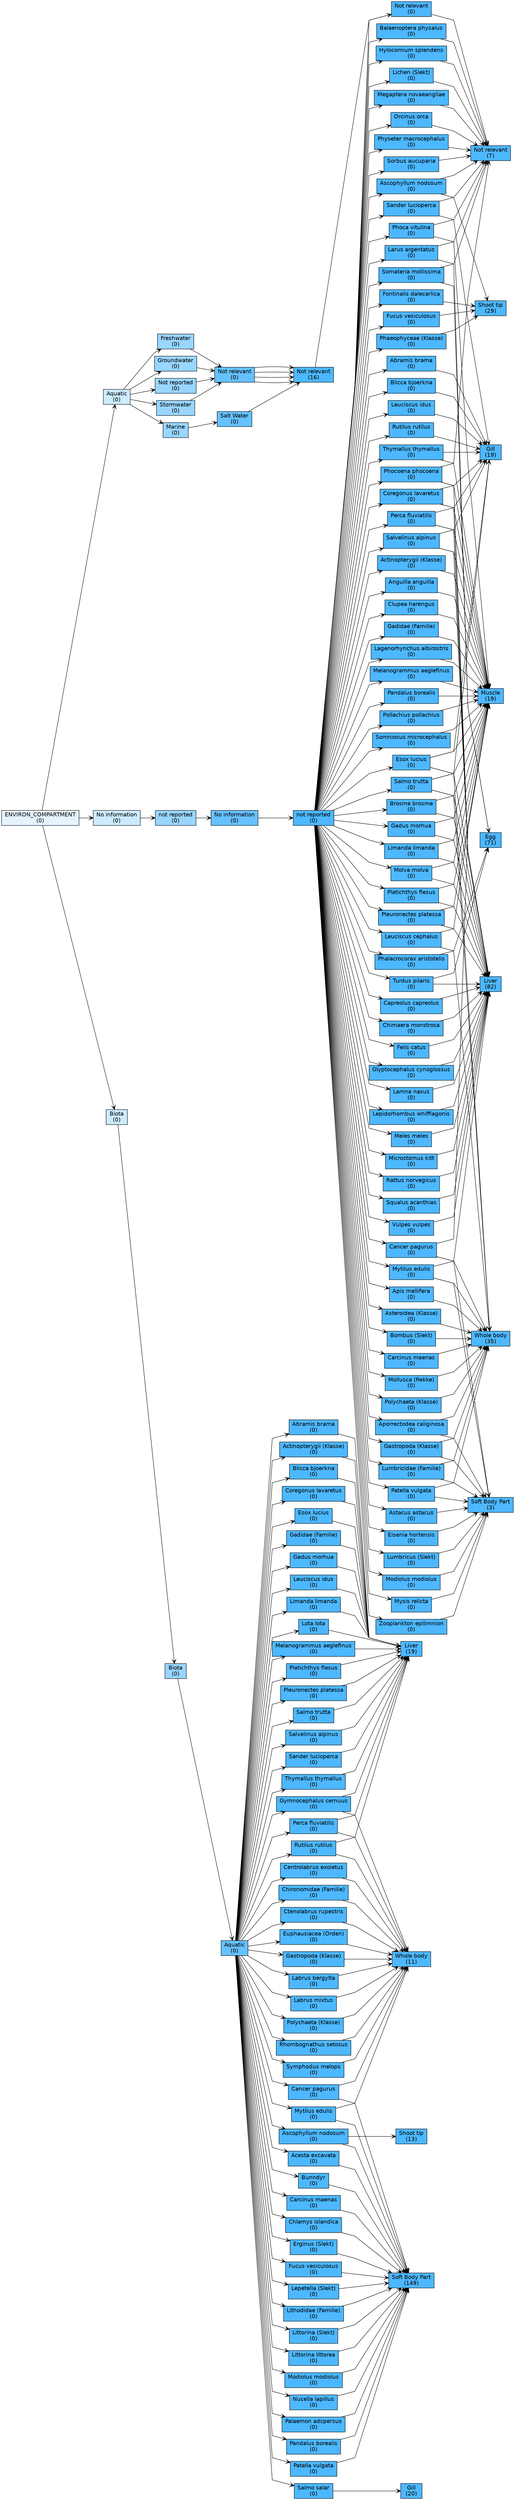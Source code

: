 digraph G {
  graph [rankdir=LR, splines=polyline, fontname=helvetica];
  node [shape=box, style=filled, fontname=helvetica];
  edge [arrowhead=vee];

  node_ENVIRON_COMPARTMENT_1 [label="ENVIRON_COMPARTMENT\n(0)", fillcolor="#e6f3ff"];
  node_Aquatic_2 [label="Aquatic\n(0)", fillcolor="#ccebff"];
  node_ENVIRON_COMPARTMENT_1 -> node_Aquatic_2;
  node_Freshwater_3 [label="Freshwater\n(0)", fillcolor="#99d6ff"];
  node_Aquatic_2 -> node_Freshwater_3;
  node_Not_relevant_4 [label="Not relevant\n(0)", fillcolor="#66c2ff"];
  node_Freshwater_3 -> node_Not_relevant_4;
  node_Not_relevant_5 [label="Not relevant\n(59846)", fillcolor="#4db8ff"];
  node_Not_relevant_4 -> node_Not_relevant_5;
  node_Groundwater_3 [label="Groundwater\n(0)", fillcolor="#99d6ff"];
  node_Aquatic_2 -> node_Groundwater_3;
  node_Not_relevant_4 [label="Not relevant\n(0)", fillcolor="#66c2ff"];
  node_Groundwater_3 -> node_Not_relevant_4;
  node_Not_relevant_5 [label="Not relevant\n(22)", fillcolor="#4db8ff"];
  node_Not_relevant_4 -> node_Not_relevant_5;
  node_Marine_3 [label="Marine\n(0)", fillcolor="#99d6ff"];
  node_Aquatic_2 -> node_Marine_3;
  node_Salt_Water_4 [label="Salt Water\n(0)", fillcolor="#66c2ff"];
  node_Marine_3 -> node_Salt_Water_4;
  node_Not_relevant_5 [label="Not relevant\n(0)", fillcolor="#4db8ff"];
  node_Salt_Water_4 -> node_Not_relevant_5;
  node_Not_relevant_6 [label="Not relevant\n(30261)", fillcolor="#4db8ff"];
  node_Not_relevant_5 -> node_Not_relevant_6;
  node_Not_reported_3 [label="Not reported\n(0)", fillcolor="#99d6ff"];
  node_Aquatic_2 -> node_Not_reported_3;
  node_Not_relevant_4 [label="Not relevant\n(0)", fillcolor="#66c2ff"];
  node_Not_reported_3 -> node_Not_relevant_4;
  node_Not_relevant_5 [label="Not relevant\n(21)", fillcolor="#4db8ff"];
  node_Not_relevant_4 -> node_Not_relevant_5;
  node_Stormwater_3 [label="Stormwater\n(0)", fillcolor="#99d6ff"];
  node_Aquatic_2 -> node_Stormwater_3;
  node_Not_relevant_4 [label="Not relevant\n(0)", fillcolor="#66c2ff"];
  node_Stormwater_3 -> node_Not_relevant_4;
  node_Not_relevant_5 [label="Not relevant\n(16)", fillcolor="#4db8ff"];
  node_Not_relevant_4 -> node_Not_relevant_5;
  node_Biota_2 [label="Biota\n(0)", fillcolor="#ccebff"];
  node_ENVIRON_COMPARTMENT_1 -> node_Biota_2;
  node_Biota_3 [label="Biota\n(0)", fillcolor="#99d6ff"];
  node_Biota_2 -> node_Biota_3;
  node_Aquatic_4 [label="Aquatic\n(0)", fillcolor="#66c2ff"];
  node_Biota_3 -> node_Aquatic_4;
  node_Abramis_brama_5 [label="Abramis brama\n(0)", fillcolor="#4db8ff"];
  node_Aquatic_4 -> node_Abramis_brama_5;
  node_Liver_6 [label="Liver\n(13)", fillcolor="#4db8ff"];
  node_Abramis_brama_5 -> node_Liver_6;
  node_Acesta_excavata_5 [label="Acesta excavata\n(0)", fillcolor="#4db8ff"];
  node_Aquatic_4 -> node_Acesta_excavata_5;
  node_Soft_Body_Part_6 [label="Soft Body Part\n(1)", fillcolor="#4db8ff"];
  node_Acesta_excavata_5 -> node_Soft_Body_Part_6;
  node_Actinopterygii__Klasse__5 [label="Actinopterygii (Klasse)\n(0)", fillcolor="#4db8ff"];
  node_Aquatic_4 -> node_Actinopterygii__Klasse__5;
  node_Liver_6 [label="Liver\n(2)", fillcolor="#4db8ff"];
  node_Actinopterygii__Klasse__5 -> node_Liver_6;
  node_Ascophyllum_nodosum_5 [label="Ascophyllum nodosum\n(0)", fillcolor="#4db8ff"];
  node_Aquatic_4 -> node_Ascophyllum_nodosum_5;
  node_Shoot_tip_6 [label="Shoot tip\n(13)", fillcolor="#4db8ff"];
  node_Ascophyllum_nodosum_5 -> node_Shoot_tip_6;
  node_Soft_Body_Part_6 [label="Soft Body Part\n(3)", fillcolor="#4db8ff"];
  node_Ascophyllum_nodosum_5 -> node_Soft_Body_Part_6;
  node_Blicca_bjoerkna_5 [label="Blicca bjoerkna\n(0)", fillcolor="#4db8ff"];
  node_Aquatic_4 -> node_Blicca_bjoerkna_5;
  node_Liver_6 [label="Liver\n(15)", fillcolor="#4db8ff"];
  node_Blicca_bjoerkna_5 -> node_Liver_6;
  node_Bunndyr_5 [label="Bunndyr\n(0)", fillcolor="#4db8ff"];
  node_Aquatic_4 -> node_Bunndyr_5;
  node_Soft_Body_Part_6 [label="Soft Body Part\n(2)", fillcolor="#4db8ff"];
  node_Bunndyr_5 -> node_Soft_Body_Part_6;
  node_Cancer_pagurus_5 [label="Cancer pagurus\n(0)", fillcolor="#4db8ff"];
  node_Aquatic_4 -> node_Cancer_pagurus_5;
  node_Soft_Body_Part_6 [label="Soft Body Part\n(287)", fillcolor="#4db8ff"];
  node_Cancer_pagurus_5 -> node_Soft_Body_Part_6;
  node_Whole_body_6 [label="Whole body\n(2)", fillcolor="#4db8ff"];
  node_Cancer_pagurus_5 -> node_Whole_body_6;
  node_Carcinus_maenas_5 [label="Carcinus maenas\n(0)", fillcolor="#4db8ff"];
  node_Aquatic_4 -> node_Carcinus_maenas_5;
  node_Soft_Body_Part_6 [label="Soft Body Part\n(24)", fillcolor="#4db8ff"];
  node_Carcinus_maenas_5 -> node_Soft_Body_Part_6;
  node_Centrolabrus_exoletus_5 [label="Centrolabrus exoletus\n(0)", fillcolor="#4db8ff"];
  node_Aquatic_4 -> node_Centrolabrus_exoletus_5;
  node_Whole_body_6 [label="Whole body\n(3)", fillcolor="#4db8ff"];
  node_Centrolabrus_exoletus_5 -> node_Whole_body_6;
  node_Chironomidae__Familie__5 [label="Chironomidae (Familie)\n(0)", fillcolor="#4db8ff"];
  node_Aquatic_4 -> node_Chironomidae__Familie__5;
  node_Whole_body_6 [label="Whole body\n(2)", fillcolor="#4db8ff"];
  node_Chironomidae__Familie__5 -> node_Whole_body_6;
  node_Chlamys_islandica_5 [label="Chlamys islandica\n(0)", fillcolor="#4db8ff"];
  node_Aquatic_4 -> node_Chlamys_islandica_5;
  node_Soft_Body_Part_6 [label="Soft Body Part\n(2)", fillcolor="#4db8ff"];
  node_Chlamys_islandica_5 -> node_Soft_Body_Part_6;
  node_Coregonus_lavaretus_5 [label="Coregonus lavaretus\n(0)", fillcolor="#4db8ff"];
  node_Aquatic_4 -> node_Coregonus_lavaretus_5;
  node_Liver_6 [label="Liver\n(39)", fillcolor="#4db8ff"];
  node_Coregonus_lavaretus_5 -> node_Liver_6;
  node_Ctenolabrus_rupestris_5 [label="Ctenolabrus rupestris\n(0)", fillcolor="#4db8ff"];
  node_Aquatic_4 -> node_Ctenolabrus_rupestris_5;
  node_Whole_body_6 [label="Whole body\n(152)", fillcolor="#4db8ff"];
  node_Ctenolabrus_rupestris_5 -> node_Whole_body_6;
  node_Erginus__Slekt__5 [label="Erginus (Slekt)\n(0)", fillcolor="#4db8ff"];
  node_Aquatic_4 -> node_Erginus__Slekt__5;
  node_Soft_Body_Part_6 [label="Soft Body Part\n(1)", fillcolor="#4db8ff"];
  node_Erginus__Slekt__5 -> node_Soft_Body_Part_6;
  node_Esox_lucius_5 [label="Esox lucius\n(0)", fillcolor="#4db8ff"];
  node_Aquatic_4 -> node_Esox_lucius_5;
  node_Liver_6 [label="Liver\n(27)", fillcolor="#4db8ff"];
  node_Esox_lucius_5 -> node_Liver_6;
  node_Euphausiacea__Orden__5 [label="Euphausiacea (Orden)\n(0)", fillcolor="#4db8ff"];
  node_Aquatic_4 -> node_Euphausiacea__Orden__5;
  node_Whole_body_6 [label="Whole body\n(27)", fillcolor="#4db8ff"];
  node_Euphausiacea__Orden__5 -> node_Whole_body_6;
  node_Fucus_vesiculosus_5 [label="Fucus vesiculosus\n(0)", fillcolor="#4db8ff"];
  node_Aquatic_4 -> node_Fucus_vesiculosus_5;
  node_Soft_Body_Part_6 [label="Soft Body Part\n(1)", fillcolor="#4db8ff"];
  node_Fucus_vesiculosus_5 -> node_Soft_Body_Part_6;
  node_Gadidae__Familie__5 [label="Gadidae (Familie)\n(0)", fillcolor="#4db8ff"];
  node_Aquatic_4 -> node_Gadidae__Familie__5;
  node_Liver_6 [label="Liver\n(2)", fillcolor="#4db8ff"];
  node_Gadidae__Familie__5 -> node_Liver_6;
  node_Gadus_morhua_5 [label="Gadus morhua\n(0)", fillcolor="#4db8ff"];
  node_Aquatic_4 -> node_Gadus_morhua_5;
  node_Liver_6 [label="Liver\n(2664)", fillcolor="#4db8ff"];
  node_Gadus_morhua_5 -> node_Liver_6;
  node_Gastropoda__Klasse__5 [label="Gastropoda (Klasse)\n(0)", fillcolor="#4db8ff"];
  node_Aquatic_4 -> node_Gastropoda__Klasse__5;
  node_Whole_body_6 [label="Whole body\n(1)", fillcolor="#4db8ff"];
  node_Gastropoda__Klasse__5 -> node_Whole_body_6;
  node_Gymnocephalus_cernuus_5 [label="Gymnocephalus cernuus\n(0)", fillcolor="#4db8ff"];
  node_Aquatic_4 -> node_Gymnocephalus_cernuus_5;
  node_Liver_6 [label="Liver\n(12)", fillcolor="#4db8ff"];
  node_Gymnocephalus_cernuus_5 -> node_Liver_6;
  node_Whole_body_6 [label="Whole body\n(1)", fillcolor="#4db8ff"];
  node_Gymnocephalus_cernuus_5 -> node_Whole_body_6;
  node_Labrus_bergylta_5 [label="Labrus bergylta\n(0)", fillcolor="#4db8ff"];
  node_Aquatic_4 -> node_Labrus_bergylta_5;
  node_Whole_body_6 [label="Whole body\n(4)", fillcolor="#4db8ff"];
  node_Labrus_bergylta_5 -> node_Whole_body_6;
  node_Labrus_mixtus_5 [label="Labrus mixtus\n(0)", fillcolor="#4db8ff"];
  node_Aquatic_4 -> node_Labrus_mixtus_5;
  node_Whole_body_6 [label="Whole body\n(1)", fillcolor="#4db8ff"];
  node_Labrus_mixtus_5 -> node_Whole_body_6;
  node_Lepetella__Slekt__5 [label="Lepetella (Slekt)\n(0)", fillcolor="#4db8ff"];
  node_Aquatic_4 -> node_Lepetella__Slekt__5;
  node_Soft_Body_Part_6 [label="Soft Body Part\n(1)", fillcolor="#4db8ff"];
  node_Lepetella__Slekt__5 -> node_Soft_Body_Part_6;
  node_Leuciscus_idus_5 [label="Leuciscus idus\n(0)", fillcolor="#4db8ff"];
  node_Aquatic_4 -> node_Leuciscus_idus_5;
  node_Liver_6 [label="Liver\n(2)", fillcolor="#4db8ff"];
  node_Leuciscus_idus_5 -> node_Liver_6;
  node_Limanda_limanda_5 [label="Limanda limanda\n(0)", fillcolor="#4db8ff"];
  node_Aquatic_4 -> node_Limanda_limanda_5;
  node_Liver_6 [label="Liver\n(13)", fillcolor="#4db8ff"];
  node_Limanda_limanda_5 -> node_Liver_6;
  node_Lithodidae__Familie__5 [label="Lithodidae (Familie)\n(0)", fillcolor="#4db8ff"];
  node_Aquatic_4 -> node_Lithodidae__Familie__5;
  node_Soft_Body_Part_6 [label="Soft Body Part\n(1)", fillcolor="#4db8ff"];
  node_Lithodidae__Familie__5 -> node_Soft_Body_Part_6;
  node_Littorina__Slekt__5 [label="Littorina (Slekt)\n(0)", fillcolor="#4db8ff"];
  node_Aquatic_4 -> node_Littorina__Slekt__5;
  node_Soft_Body_Part_6 [label="Soft Body Part\n(10)", fillcolor="#4db8ff"];
  node_Littorina__Slekt__5 -> node_Soft_Body_Part_6;
  node_Littorina_littorea_5 [label="Littorina littorea\n(0)", fillcolor="#4db8ff"];
  node_Aquatic_4 -> node_Littorina_littorea_5;
  node_Soft_Body_Part_6 [label="Soft Body Part\n(30)", fillcolor="#4db8ff"];
  node_Littorina_littorea_5 -> node_Soft_Body_Part_6;
  node_Lota_lota_5 [label="Lota lota\n(0)", fillcolor="#4db8ff"];
  node_Aquatic_4 -> node_Lota_lota_5;
  node_Liver_6 [label="Liver\n(20)", fillcolor="#4db8ff"];
  node_Lota_lota_5 -> node_Liver_6;
  node_Melanogrammus_aeglefinus_5 [label="Melanogrammus aeglefinus\n(0)", fillcolor="#4db8ff"];
  node_Aquatic_4 -> node_Melanogrammus_aeglefinus_5;
  node_Liver_6 [label="Liver\n(1)", fillcolor="#4db8ff"];
  node_Melanogrammus_aeglefinus_5 -> node_Liver_6;
  node_Modiolus_modiolus_5 [label="Modiolus modiolus\n(0)", fillcolor="#4db8ff"];
  node_Aquatic_4 -> node_Modiolus_modiolus_5;
  node_Soft_Body_Part_6 [label="Soft Body Part\n(57)", fillcolor="#4db8ff"];
  node_Modiolus_modiolus_5 -> node_Soft_Body_Part_6;
  node_Mytilus_edulis_5 [label="Mytilus edulis\n(0)", fillcolor="#4db8ff"];
  node_Aquatic_4 -> node_Mytilus_edulis_5;
  node_Soft_Body_Part_6 [label="Soft Body Part\n(2885)", fillcolor="#4db8ff"];
  node_Mytilus_edulis_5 -> node_Soft_Body_Part_6;
  node_Whole_body_6 [label="Whole body\n(17)", fillcolor="#4db8ff"];
  node_Mytilus_edulis_5 -> node_Whole_body_6;
  node_Nucella_lapillus_5 [label="Nucella lapillus\n(0)", fillcolor="#4db8ff"];
  node_Aquatic_4 -> node_Nucella_lapillus_5;
  node_Soft_Body_Part_6 [label="Soft Body Part\n(3)", fillcolor="#4db8ff"];
  node_Nucella_lapillus_5 -> node_Soft_Body_Part_6;
  node_Palaemon_adspersus_5 [label="Palaemon adspersus\n(0)", fillcolor="#4db8ff"];
  node_Aquatic_4 -> node_Palaemon_adspersus_5;
  node_Soft_Body_Part_6 [label="Soft Body Part\n(2)", fillcolor="#4db8ff"];
  node_Palaemon_adspersus_5 -> node_Soft_Body_Part_6;
  node_Pandalus_borealis_5 [label="Pandalus borealis\n(0)", fillcolor="#4db8ff"];
  node_Aquatic_4 -> node_Pandalus_borealis_5;
  node_Soft_Body_Part_6 [label="Soft Body Part\n(15)", fillcolor="#4db8ff"];
  node_Pandalus_borealis_5 -> node_Soft_Body_Part_6;
  node_Patella_vulgata_5 [label="Patella vulgata\n(0)", fillcolor="#4db8ff"];
  node_Aquatic_4 -> node_Patella_vulgata_5;
  node_Soft_Body_Part_6 [label="Soft Body Part\n(149)", fillcolor="#4db8ff"];
  node_Patella_vulgata_5 -> node_Soft_Body_Part_6;
  node_Perca_fluviatilis_5 [label="Perca fluviatilis\n(0)", fillcolor="#4db8ff"];
  node_Aquatic_4 -> node_Perca_fluviatilis_5;
  node_Liver_6 [label="Liver\n(29)", fillcolor="#4db8ff"];
  node_Perca_fluviatilis_5 -> node_Liver_6;
  node_Whole_body_6 [label="Whole body\n(3)", fillcolor="#4db8ff"];
  node_Perca_fluviatilis_5 -> node_Whole_body_6;
  node_Platichthys_flesus_5 [label="Platichthys flesus\n(0)", fillcolor="#4db8ff"];
  node_Aquatic_4 -> node_Platichthys_flesus_5;
  node_Liver_6 [label="Liver\n(78)", fillcolor="#4db8ff"];
  node_Platichthys_flesus_5 -> node_Liver_6;
  node_Pleuronectes_platessa_5 [label="Pleuronectes platessa\n(0)", fillcolor="#4db8ff"];
  node_Aquatic_4 -> node_Pleuronectes_platessa_5;
  node_Liver_6 [label="Liver\n(6)", fillcolor="#4db8ff"];
  node_Pleuronectes_platessa_5 -> node_Liver_6;
  node_Polychaeta__Klasse__5 [label="Polychaeta (Klasse)\n(0)", fillcolor="#4db8ff"];
  node_Aquatic_4 -> node_Polychaeta__Klasse__5;
  node_Whole_body_6 [label="Whole body\n(42)", fillcolor="#4db8ff"];
  node_Polychaeta__Klasse__5 -> node_Whole_body_6;
  node_Rhombognathus_setosus_5 [label="Rhombognathus setosus\n(0)", fillcolor="#4db8ff"];
  node_Aquatic_4 -> node_Rhombognathus_setosus_5;
  node_Whole_body_6 [label="Whole body\n(26)", fillcolor="#4db8ff"];
  node_Rhombognathus_setosus_5 -> node_Whole_body_6;
  node_Rutilus_rutilus_5 [label="Rutilus rutilus\n(0)", fillcolor="#4db8ff"];
  node_Aquatic_4 -> node_Rutilus_rutilus_5;
  node_Liver_6 [label="Liver\n(6)", fillcolor="#4db8ff"];
  node_Rutilus_rutilus_5 -> node_Liver_6;
  node_Whole_body_6 [label="Whole body\n(1)", fillcolor="#4db8ff"];
  node_Rutilus_rutilus_5 -> node_Whole_body_6;
  node_Salmo_salar_5 [label="Salmo salar\n(0)", fillcolor="#4db8ff"];
  node_Aquatic_4 -> node_Salmo_salar_5;
  node_Gill_6 [label="Gill\n(20)", fillcolor="#4db8ff"];
  node_Salmo_salar_5 -> node_Gill_6;
  node_Salmo_trutta_5 [label="Salmo trutta\n(0)", fillcolor="#4db8ff"];
  node_Aquatic_4 -> node_Salmo_trutta_5;
  node_Liver_6 [label="Liver\n(22)", fillcolor="#4db8ff"];
  node_Salmo_trutta_5 -> node_Liver_6;
  node_Salvelinus_alpinus_5 [label="Salvelinus alpinus\n(0)", fillcolor="#4db8ff"];
  node_Aquatic_4 -> node_Salvelinus_alpinus_5;
  node_Liver_6 [label="Liver\n(12)", fillcolor="#4db8ff"];
  node_Salvelinus_alpinus_5 -> node_Liver_6;
  node_Sander_lucioperca_5 [label="Sander lucioperca\n(0)", fillcolor="#4db8ff"];
  node_Aquatic_4 -> node_Sander_lucioperca_5;
  node_Liver_6 [label="Liver\n(11)", fillcolor="#4db8ff"];
  node_Sander_lucioperca_5 -> node_Liver_6;
  node_Symphodus_melops_5 [label="Symphodus melops\n(0)", fillcolor="#4db8ff"];
  node_Aquatic_4 -> node_Symphodus_melops_5;
  node_Whole_body_6 [label="Whole body\n(11)", fillcolor="#4db8ff"];
  node_Symphodus_melops_5 -> node_Whole_body_6;
  node_Thymallus_thymallus_5 [label="Thymallus thymallus\n(0)", fillcolor="#4db8ff"];
  node_Aquatic_4 -> node_Thymallus_thymallus_5;
  node_Liver_6 [label="Liver\n(19)", fillcolor="#4db8ff"];
  node_Thymallus_thymallus_5 -> node_Liver_6;
  node_No_information_2 [label="No information\n(0)", fillcolor="#ccebff"];
  node_ENVIRON_COMPARTMENT_1 -> node_No_information_2;
  node_not_reported_3 [label="not reported\n(0)", fillcolor="#99d6ff"];
  node_No_information_2 -> node_not_reported_3;
  node_No_information_4 [label="No information\n(0)", fillcolor="#66c2ff"];
  node_not_reported_3 -> node_No_information_4;
  node_not_reported_5 [label="not reported\n(0)", fillcolor="#4db8ff"];
  node_No_information_4 -> node_not_reported_5;
  node_Abramis_brama_6 [label="Abramis brama\n(0)", fillcolor="#4db8ff"];
  node_not_reported_5 -> node_Abramis_brama_6;
  node_Gill_7 [label="Gill\n(13)", fillcolor="#4db8ff"];
  node_Abramis_brama_6 -> node_Gill_7;
  node_Actinopterygii__Klasse__6 [label="Actinopterygii (Klasse)\n(0)", fillcolor="#4db8ff"];
  node_not_reported_5 -> node_Actinopterygii__Klasse__6;
  node_Muscle_7 [label="Muscle\n(2)", fillcolor="#4db8ff"];
  node_Actinopterygii__Klasse__6 -> node_Muscle_7;
  node_Anguilla_anguilla_6 [label="Anguilla anguilla\n(0)", fillcolor="#4db8ff"];
  node_not_reported_5 -> node_Anguilla_anguilla_6;
  node_Muscle_7 [label="Muscle\n(9)", fillcolor="#4db8ff"];
  node_Anguilla_anguilla_6 -> node_Muscle_7;
  node_Apis_mellifera_6 [label="Apis mellifera\n(0)", fillcolor="#4db8ff"];
  node_not_reported_5 -> node_Apis_mellifera_6;
  node_Whole_body_7 [label="Whole body\n(2)", fillcolor="#4db8ff"];
  node_Apis_mellifera_6 -> node_Whole_body_7;
  node_Aporrectodea_caliginosa_6 [label="Aporrectodea caliginosa\n(0)", fillcolor="#4db8ff"];
  node_not_reported_5 -> node_Aporrectodea_caliginosa_6;
  node_Soft_Body_Part_7 [label="Soft Body Part\n(5)", fillcolor="#4db8ff"];
  node_Aporrectodea_caliginosa_6 -> node_Soft_Body_Part_7;
  node_Whole_body_7 [label="Whole body\n(15)", fillcolor="#4db8ff"];
  node_Aporrectodea_caliginosa_6 -> node_Whole_body_7;
  node_Ascophyllum_nodosum_6 [label="Ascophyllum nodosum\n(0)", fillcolor="#4db8ff"];
  node_not_reported_5 -> node_Ascophyllum_nodosum_6;
  node_Not_relevant_7 [label="Not relevant\n(5)", fillcolor="#4db8ff"];
  node_Ascophyllum_nodosum_6 -> node_Not_relevant_7;
  node_Shoot_tip_7 [label="Shoot tip\n(74)", fillcolor="#4db8ff"];
  node_Ascophyllum_nodosum_6 -> node_Shoot_tip_7;
  node_Astacus_astacus_6 [label="Astacus astacus\n(0)", fillcolor="#4db8ff"];
  node_not_reported_5 -> node_Astacus_astacus_6;
  node_Soft_Body_Part_7 [label="Soft Body Part\n(1)", fillcolor="#4db8ff"];
  node_Astacus_astacus_6 -> node_Soft_Body_Part_7;
  node_Asteroidea__Klasse__6 [label="Asteroidea (Klasse)\n(0)", fillcolor="#4db8ff"];
  node_not_reported_5 -> node_Asteroidea__Klasse__6;
  node_Whole_body_7 [label="Whole body\n(3)", fillcolor="#4db8ff"];
  node_Asteroidea__Klasse__6 -> node_Whole_body_7;
  node_Balaenoptera_physalus_6 [label="Balaenoptera physalus\n(0)", fillcolor="#4db8ff"];
  node_not_reported_5 -> node_Balaenoptera_physalus_6;
  node_Not_relevant_7 [label="Not relevant\n(1)", fillcolor="#4db8ff"];
  node_Balaenoptera_physalus_6 -> node_Not_relevant_7;
  node_Blicca_bjoerkna_6 [label="Blicca bjoerkna\n(0)", fillcolor="#4db8ff"];
  node_not_reported_5 -> node_Blicca_bjoerkna_6;
  node_Gill_7 [label="Gill\n(20)", fillcolor="#4db8ff"];
  node_Blicca_bjoerkna_6 -> node_Gill_7;
  node_Bombus__Slekt__6 [label="Bombus (Slekt)\n(0)", fillcolor="#4db8ff"];
  node_not_reported_5 -> node_Bombus__Slekt__6;
  node_Whole_body_7 [label="Whole body\n(3)", fillcolor="#4db8ff"];
  node_Bombus__Slekt__6 -> node_Whole_body_7;
  node_Brosme_brosme_6 [label="Brosme brosme\n(0)", fillcolor="#4db8ff"];
  node_not_reported_5 -> node_Brosme_brosme_6;
  node_Liver_7 [label="Liver\n(5)", fillcolor="#4db8ff"];
  node_Brosme_brosme_6 -> node_Liver_7;
  node_Muscle_7 [label="Muscle\n(2)", fillcolor="#4db8ff"];
  node_Brosme_brosme_6 -> node_Muscle_7;
  node_Cancer_pagurus_6 [label="Cancer pagurus\n(0)", fillcolor="#4db8ff"];
  node_not_reported_5 -> node_Cancer_pagurus_6;
  node_Muscle_7 [label="Muscle\n(333)", fillcolor="#4db8ff"];
  node_Cancer_pagurus_6 -> node_Muscle_7;
  node_Soft_Body_Part_7 [label="Soft Body Part\n(29)", fillcolor="#4db8ff"];
  node_Cancer_pagurus_6 -> node_Soft_Body_Part_7;
  node_Whole_body_7 [label="Whole body\n(3)", fillcolor="#4db8ff"];
  node_Cancer_pagurus_6 -> node_Whole_body_7;
  node_Capreolus_capreolus_6 [label="Capreolus capreolus\n(0)", fillcolor="#4db8ff"];
  node_not_reported_5 -> node_Capreolus_capreolus_6;
  node_Liver_7 [label="Liver\n(8)", fillcolor="#4db8ff"];
  node_Capreolus_capreolus_6 -> node_Liver_7;
  node_Carcinus_maenas_6 [label="Carcinus maenas\n(0)", fillcolor="#4db8ff"];
  node_not_reported_5 -> node_Carcinus_maenas_6;
  node_Whole_body_7 [label="Whole body\n(7)", fillcolor="#4db8ff"];
  node_Carcinus_maenas_6 -> node_Whole_body_7;
  node_Chimaera_monstrosa_6 [label="Chimaera monstrosa\n(0)", fillcolor="#4db8ff"];
  node_not_reported_5 -> node_Chimaera_monstrosa_6;
  node_Liver_7 [label="Liver\n(4)", fillcolor="#4db8ff"];
  node_Chimaera_monstrosa_6 -> node_Liver_7;
  node_Clupea_harengus_6 [label="Clupea harengus\n(0)", fillcolor="#4db8ff"];
  node_not_reported_5 -> node_Clupea_harengus_6;
  node_Muscle_7 [label="Muscle\n(21)", fillcolor="#4db8ff"];
  node_Clupea_harengus_6 -> node_Muscle_7;
  node_Coregonus_lavaretus_6 [label="Coregonus lavaretus\n(0)", fillcolor="#4db8ff"];
  node_not_reported_5 -> node_Coregonus_lavaretus_6;
  node_Gill_7 [label="Gill\n(19)", fillcolor="#4db8ff"];
  node_Coregonus_lavaretus_6 -> node_Gill_7;
  node_Liver_7 [label="Liver\n(12)", fillcolor="#4db8ff"];
  node_Coregonus_lavaretus_6 -> node_Liver_7;
  node_Muscle_7 [label="Muscle\n(69)", fillcolor="#4db8ff"];
  node_Coregonus_lavaretus_6 -> node_Muscle_7;
  node_Eisenia_hortensis_6 [label="Eisenia hortensis\n(0)", fillcolor="#4db8ff"];
  node_not_reported_5 -> node_Eisenia_hortensis_6;
  node_Soft_Body_Part_7 [label="Soft Body Part\n(7)", fillcolor="#4db8ff"];
  node_Eisenia_hortensis_6 -> node_Soft_Body_Part_7;
  node_Esox_lucius_6 [label="Esox lucius\n(0)", fillcolor="#4db8ff"];
  node_not_reported_5 -> node_Esox_lucius_6;
  node_Gill_7 [label="Gill\n(1)", fillcolor="#4db8ff"];
  node_Esox_lucius_6 -> node_Gill_7;
  node_Liver_7 [label="Liver\n(5)", fillcolor="#4db8ff"];
  node_Esox_lucius_6 -> node_Liver_7;
  node_Muscle_7 [label="Muscle\n(41)", fillcolor="#4db8ff"];
  node_Esox_lucius_6 -> node_Muscle_7;
  node_Whole_body_7 [label="Whole body\n(2)", fillcolor="#4db8ff"];
  node_Esox_lucius_6 -> node_Whole_body_7;
  node_Felis_catus_6 [label="Felis catus\n(0)", fillcolor="#4db8ff"];
  node_not_reported_5 -> node_Felis_catus_6;
  node_Liver_7 [label="Liver\n(1)", fillcolor="#4db8ff"];
  node_Felis_catus_6 -> node_Liver_7;
  node_Fontinalis_dalecarlica_6 [label="Fontinalis dalecarlica\n(0)", fillcolor="#4db8ff"];
  node_not_reported_5 -> node_Fontinalis_dalecarlica_6;
  node_Shoot_tip_7 [label="Shoot tip\n(3)", fillcolor="#4db8ff"];
  node_Fontinalis_dalecarlica_6 -> node_Shoot_tip_7;
  node_Fucus_vesiculosus_6 [label="Fucus vesiculosus\n(0)", fillcolor="#4db8ff"];
  node_not_reported_5 -> node_Fucus_vesiculosus_6;
  node_Shoot_tip_7 [label="Shoot tip\n(97)", fillcolor="#4db8ff"];
  node_Fucus_vesiculosus_6 -> node_Shoot_tip_7;
  node_Gadidae__Familie__6 [label="Gadidae (Familie)\n(0)", fillcolor="#4db8ff"];
  node_not_reported_5 -> node_Gadidae__Familie__6;
  node_Muscle_7 [label="Muscle\n(2)", fillcolor="#4db8ff"];
  node_Gadidae__Familie__6 -> node_Muscle_7;
  node_Gadus_morhua_6 [label="Gadus morhua\n(0)", fillcolor="#4db8ff"];
  node_not_reported_5 -> node_Gadus_morhua_6;
  node_Liver_7 [label="Liver\n(664)", fillcolor="#4db8ff"];
  node_Gadus_morhua_6 -> node_Liver_7;
  node_Muscle_7 [label="Muscle\n(43)", fillcolor="#4db8ff"];
  node_Gadus_morhua_6 -> node_Muscle_7;
  node_Gastropoda__Klasse__6 [label="Gastropoda (Klasse)\n(0)", fillcolor="#4db8ff"];
  node_not_reported_5 -> node_Gastropoda__Klasse__6;
  node_Soft_Body_Part_7 [label="Soft Body Part\n(1)", fillcolor="#4db8ff"];
  node_Gastropoda__Klasse__6 -> node_Soft_Body_Part_7;
  node_Whole_body_7 [label="Whole body\n(2)", fillcolor="#4db8ff"];
  node_Gastropoda__Klasse__6 -> node_Whole_body_7;
  node_Glyptocephalus_cynoglossus_6 [label="Glyptocephalus cynoglossus\n(0)", fillcolor="#4db8ff"];
  node_not_reported_5 -> node_Glyptocephalus_cynoglossus_6;
  node_Liver_7 [label="Liver\n(1)", fillcolor="#4db8ff"];
  node_Glyptocephalus_cynoglossus_6 -> node_Liver_7;
  node_Hylocomium_splendens_6 [label="Hylocomium splendens\n(0)", fillcolor="#4db8ff"];
  node_not_reported_5 -> node_Hylocomium_splendens_6;
  node_Not_relevant_7 [label="Not relevant\n(492)", fillcolor="#4db8ff"];
  node_Hylocomium_splendens_6 -> node_Not_relevant_7;
  node_Lagenorhynchus_albirostris_6 [label="Lagenorhynchus albirostris\n(0)", fillcolor="#4db8ff"];
  node_not_reported_5 -> node_Lagenorhynchus_albirostris_6;
  node_Muscle_7 [label="Muscle\n(1)", fillcolor="#4db8ff"];
  node_Lagenorhynchus_albirostris_6 -> node_Muscle_7;
  node_Lamna_nasus_6 [label="Lamna nasus\n(0)", fillcolor="#4db8ff"];
  node_not_reported_5 -> node_Lamna_nasus_6;
  node_Liver_7 [label="Liver\n(3)", fillcolor="#4db8ff"];
  node_Lamna_nasus_6 -> node_Liver_7;
  node_Larus_argentatus_6 [label="Larus argentatus\n(0)", fillcolor="#4db8ff"];
  node_not_reported_5 -> node_Larus_argentatus_6;
  node_Egg_7 [label="Egg\n(127)", fillcolor="#4db8ff"];
  node_Larus_argentatus_6 -> node_Egg_7;
  node_Not_relevant_7 [label="Not relevant\n(103)", fillcolor="#4db8ff"];
  node_Larus_argentatus_6 -> node_Not_relevant_7;
  node_Lepidorhombus_whiffiagonis_6 [label="Lepidorhombus whiffiagonis\n(0)", fillcolor="#4db8ff"];
  node_not_reported_5 -> node_Lepidorhombus_whiffiagonis_6;
  node_Liver_7 [label="Liver\n(5)", fillcolor="#4db8ff"];
  node_Lepidorhombus_whiffiagonis_6 -> node_Liver_7;
  node_Leuciscus_cephalus_6 [label="Leuciscus cephalus\n(0)", fillcolor="#4db8ff"];
  node_not_reported_5 -> node_Leuciscus_cephalus_6;
  node_Muscle_7 [label="Muscle\n(4)", fillcolor="#4db8ff"];
  node_Leuciscus_cephalus_6 -> node_Muscle_7;
  node_Whole_body_7 [label="Whole body\n(1)", fillcolor="#4db8ff"];
  node_Leuciscus_cephalus_6 -> node_Whole_body_7;
  node_Leuciscus_idus_6 [label="Leuciscus idus\n(0)", fillcolor="#4db8ff"];
  node_not_reported_5 -> node_Leuciscus_idus_6;
  node_Gill_7 [label="Gill\n(2)", fillcolor="#4db8ff"];
  node_Leuciscus_idus_6 -> node_Gill_7;
  node_Lichen__Slekt__6 [label="Lichen (Slekt)\n(0)", fillcolor="#4db8ff"];
  node_not_reported_5 -> node_Lichen__Slekt__6;
  node_Not_relevant_7 [label="Not relevant\n(66)", fillcolor="#4db8ff"];
  node_Lichen__Slekt__6 -> node_Not_relevant_7;
  node_Limanda_limanda_6 [label="Limanda limanda\n(0)", fillcolor="#4db8ff"];
  node_not_reported_5 -> node_Limanda_limanda_6;
  node_Liver_7 [label="Liver\n(42)", fillcolor="#4db8ff"];
  node_Limanda_limanda_6 -> node_Liver_7;
  node_Muscle_7 [label="Muscle\n(1)", fillcolor="#4db8ff"];
  node_Limanda_limanda_6 -> node_Muscle_7;
  node_Lumbricidae__Familie__6 [label="Lumbricidae (Familie)\n(0)", fillcolor="#4db8ff"];
  node_not_reported_5 -> node_Lumbricidae__Familie__6;
  node_Soft_Body_Part_7 [label="Soft Body Part\n(5)", fillcolor="#4db8ff"];
  node_Lumbricidae__Familie__6 -> node_Soft_Body_Part_7;
  node_Whole_body_7 [label="Whole body\n(39)", fillcolor="#4db8ff"];
  node_Lumbricidae__Familie__6 -> node_Whole_body_7;
  node_Lumbricus__Slekt__6 [label="Lumbricus (Slekt)\n(0)", fillcolor="#4db8ff"];
  node_not_reported_5 -> node_Lumbricus__Slekt__6;
  node_Soft_Body_Part_7 [label="Soft Body Part\n(5)", fillcolor="#4db8ff"];
  node_Lumbricus__Slekt__6 -> node_Soft_Body_Part_7;
  node_Megaptera_novaeangliae_6 [label="Megaptera novaeangliae\n(0)", fillcolor="#4db8ff"];
  node_not_reported_5 -> node_Megaptera_novaeangliae_6;
  node_Not_relevant_7 [label="Not relevant\n(1)", fillcolor="#4db8ff"];
  node_Megaptera_novaeangliae_6 -> node_Not_relevant_7;
  node_Melanogrammus_aeglefinus_6 [label="Melanogrammus aeglefinus\n(0)", fillcolor="#4db8ff"];
  node_not_reported_5 -> node_Melanogrammus_aeglefinus_6;
  node_Muscle_7 [label="Muscle\n(4)", fillcolor="#4db8ff"];
  node_Melanogrammus_aeglefinus_6 -> node_Muscle_7;
  node_Meles_meles_6 [label="Meles meles\n(0)", fillcolor="#4db8ff"];
  node_not_reported_5 -> node_Meles_meles_6;
  node_Liver_7 [label="Liver\n(11)", fillcolor="#4db8ff"];
  node_Meles_meles_6 -> node_Liver_7;
  node_Microstomus_kitt_6 [label="Microstomus kitt\n(0)", fillcolor="#4db8ff"];
  node_not_reported_5 -> node_Microstomus_kitt_6;
  node_Liver_7 [label="Liver\n(4)", fillcolor="#4db8ff"];
  node_Microstomus_kitt_6 -> node_Liver_7;
  node_Modiolus_modiolus_6 [label="Modiolus modiolus\n(0)", fillcolor="#4db8ff"];
  node_not_reported_5 -> node_Modiolus_modiolus_6;
  node_Soft_Body_Part_7 [label="Soft Body Part\n(5)", fillcolor="#4db8ff"];
  node_Modiolus_modiolus_6 -> node_Soft_Body_Part_7;
  node_Mollusca__Rekke__6 [label="Mollusca (Rekke)\n(0)", fillcolor="#4db8ff"];
  node_not_reported_5 -> node_Mollusca__Rekke__6;
  node_Whole_body_7 [label="Whole body\n(4)", fillcolor="#4db8ff"];
  node_Mollusca__Rekke__6 -> node_Whole_body_7;
  node_Molva_molva_6 [label="Molva molva\n(0)", fillcolor="#4db8ff"];
  node_not_reported_5 -> node_Molva_molva_6;
  node_Liver_7 [label="Liver\n(4)", fillcolor="#4db8ff"];
  node_Molva_molva_6 -> node_Liver_7;
  node_Muscle_7 [label="Muscle\n(3)", fillcolor="#4db8ff"];
  node_Molva_molva_6 -> node_Muscle_7;
  node_Mysis_relicta_6 [label="Mysis relicta\n(0)", fillcolor="#4db8ff"];
  node_not_reported_5 -> node_Mysis_relicta_6;
  node_Soft_Body_Part_7 [label="Soft Body Part\n(3)", fillcolor="#4db8ff"];
  node_Mysis_relicta_6 -> node_Soft_Body_Part_7;
  node_Mytilus_edulis_6 [label="Mytilus edulis\n(0)", fillcolor="#4db8ff"];
  node_not_reported_5 -> node_Mytilus_edulis_6;
  node_Liver_7 [label="Liver\n(7)", fillcolor="#4db8ff"];
  node_Mytilus_edulis_6 -> node_Liver_7;
  node_Soft_Body_Part_7 [label="Soft Body Part\n(810)", fillcolor="#4db8ff"];
  node_Mytilus_edulis_6 -> node_Soft_Body_Part_7;
  node_Whole_body_7 [label="Whole body\n(4)", fillcolor="#4db8ff"];
  node_Mytilus_edulis_6 -> node_Whole_body_7;
  node_Not_relevant_6 [label="Not relevant\n(0)", fillcolor="#4db8ff"];
  node_not_reported_5 -> node_Not_relevant_6;
  node_Not_relevant_7 [label="Not relevant\n(23111)", fillcolor="#4db8ff"];
  node_Not_relevant_6 -> node_Not_relevant_7;
  node_Orcinus_orca_6 [label="Orcinus orca\n(0)", fillcolor="#4db8ff"];
  node_not_reported_5 -> node_Orcinus_orca_6;
  node_Not_relevant_7 [label="Not relevant\n(3)", fillcolor="#4db8ff"];
  node_Orcinus_orca_6 -> node_Not_relevant_7;
  node_Pandalus_borealis_6 [label="Pandalus borealis\n(0)", fillcolor="#4db8ff"];
  node_not_reported_5 -> node_Pandalus_borealis_6;
  node_Muscle_7 [label="Muscle\n(20)", fillcolor="#4db8ff"];
  node_Pandalus_borealis_6 -> node_Muscle_7;
  node_Patella_vulgata_6 [label="Patella vulgata\n(0)", fillcolor="#4db8ff"];
  node_not_reported_5 -> node_Patella_vulgata_6;
  node_Soft_Body_Part_7 [label="Soft Body Part\n(3)", fillcolor="#4db8ff"];
  node_Patella_vulgata_6 -> node_Soft_Body_Part_7;
  node_Whole_body_7 [label="Whole body\n(7)", fillcolor="#4db8ff"];
  node_Patella_vulgata_6 -> node_Whole_body_7;
  node_Perca_fluviatilis_6 [label="Perca fluviatilis\n(0)", fillcolor="#4db8ff"];
  node_not_reported_5 -> node_Perca_fluviatilis_6;
  node_Gill_7 [label="Gill\n(4)", fillcolor="#4db8ff"];
  node_Perca_fluviatilis_6 -> node_Gill_7;
  node_Liver_7 [label="Liver\n(2)", fillcolor="#4db8ff"];
  node_Perca_fluviatilis_6 -> node_Liver_7;
  node_Muscle_7 [label="Muscle\n(48)", fillcolor="#4db8ff"];
  node_Perca_fluviatilis_6 -> node_Muscle_7;
  node_Phaeophyceae__Klasse__6 [label="Phaeophyceae (Klasse)\n(0)", fillcolor="#4db8ff"];
  node_not_reported_5 -> node_Phaeophyceae__Klasse__6;
  node_Shoot_tip_7 [label="Shoot tip\n(29)", fillcolor="#4db8ff"];
  node_Phaeophyceae__Klasse__6 -> node_Shoot_tip_7;
  node_Phalacrocorax_aristotelis_6 [label="Phalacrocorax aristotelis\n(0)", fillcolor="#4db8ff"];
  node_not_reported_5 -> node_Phalacrocorax_aristotelis_6;
  node_Egg_7 [label="Egg\n(6)", fillcolor="#4db8ff"];
  node_Phalacrocorax_aristotelis_6 -> node_Egg_7;
  node_Phoca_vitulina_6 [label="Phoca vitulina\n(0)", fillcolor="#4db8ff"];
  node_not_reported_5 -> node_Phoca_vitulina_6;
  node_Muscle_7 [label="Muscle\n(10)", fillcolor="#4db8ff"];
  node_Phoca_vitulina_6 -> node_Muscle_7;
  node_Not_relevant_7 [label="Not relevant\n(10)", fillcolor="#4db8ff"];
  node_Phoca_vitulina_6 -> node_Not_relevant_7;
  node_Phocoena_phocoena_6 [label="Phocoena phocoena\n(0)", fillcolor="#4db8ff"];
  node_not_reported_5 -> node_Phocoena_phocoena_6;
  node_Liver_7 [label="Liver\n(1)", fillcolor="#4db8ff"];
  node_Phocoena_phocoena_6 -> node_Liver_7;
  node_Muscle_7 [label="Muscle\n(1)", fillcolor="#4db8ff"];
  node_Phocoena_phocoena_6 -> node_Muscle_7;
  node_Not_relevant_7 [label="Not relevant\n(1)", fillcolor="#4db8ff"];
  node_Phocoena_phocoena_6 -> node_Not_relevant_7;
  node_Physeter_macrocephalus_6 [label="Physeter macrocephalus\n(0)", fillcolor="#4db8ff"];
  node_not_reported_5 -> node_Physeter_macrocephalus_6;
  node_Not_relevant_7 [label="Not relevant\n(1)", fillcolor="#4db8ff"];
  node_Physeter_macrocephalus_6 -> node_Not_relevant_7;
  node_Platichthys_flesus_6 [label="Platichthys flesus\n(0)", fillcolor="#4db8ff"];
  node_not_reported_5 -> node_Platichthys_flesus_6;
  node_Liver_7 [label="Liver\n(2)", fillcolor="#4db8ff"];
  node_Platichthys_flesus_6 -> node_Liver_7;
  node_Muscle_7 [label="Muscle\n(1)", fillcolor="#4db8ff"];
  node_Platichthys_flesus_6 -> node_Muscle_7;
  node_Pleuronectes_platessa_6 [label="Pleuronectes platessa\n(0)", fillcolor="#4db8ff"];
  node_not_reported_5 -> node_Pleuronectes_platessa_6;
  node_Liver_7 [label="Liver\n(26)", fillcolor="#4db8ff"];
  node_Pleuronectes_platessa_6 -> node_Liver_7;
  node_Muscle_7 [label="Muscle\n(6)", fillcolor="#4db8ff"];
  node_Pleuronectes_platessa_6 -> node_Muscle_7;
  node_Pollachius_pollachius_6 [label="Pollachius pollachius\n(0)", fillcolor="#4db8ff"];
  node_not_reported_5 -> node_Pollachius_pollachius_6;
  node_Muscle_7 [label="Muscle\n(1)", fillcolor="#4db8ff"];
  node_Pollachius_pollachius_6 -> node_Muscle_7;
  node_Polychaeta__Klasse__6 [label="Polychaeta (Klasse)\n(0)", fillcolor="#4db8ff"];
  node_not_reported_5 -> node_Polychaeta__Klasse__6;
  node_Whole_body_7 [label="Whole body\n(3)", fillcolor="#4db8ff"];
  node_Polychaeta__Klasse__6 -> node_Whole_body_7;
  node_Rattus_norvegicus_6 [label="Rattus norvegicus\n(0)", fillcolor="#4db8ff"];
  node_not_reported_5 -> node_Rattus_norvegicus_6;
  node_Liver_7 [label="Liver\n(79)", fillcolor="#4db8ff"];
  node_Rattus_norvegicus_6 -> node_Liver_7;
  node_Rutilus_rutilus_6 [label="Rutilus rutilus\n(0)", fillcolor="#4db8ff"];
  node_not_reported_5 -> node_Rutilus_rutilus_6;
  node_Gill_7 [label="Gill\n(6)", fillcolor="#4db8ff"];
  node_Rutilus_rutilus_6 -> node_Gill_7;
  node_Salmo_trutta_6 [label="Salmo trutta\n(0)", fillcolor="#4db8ff"];
  node_not_reported_5 -> node_Salmo_trutta_6;
  node_Gill_7 [label="Gill\n(71)", fillcolor="#4db8ff"];
  node_Salmo_trutta_6 -> node_Gill_7;
  node_Liver_7 [label="Liver\n(13)", fillcolor="#4db8ff"];
  node_Salmo_trutta_6 -> node_Liver_7;
  node_Muscle_7 [label="Muscle\n(70)", fillcolor="#4db8ff"];
  node_Salmo_trutta_6 -> node_Muscle_7;
  node_Whole_body_7 [label="Whole body\n(35)", fillcolor="#4db8ff"];
  node_Salmo_trutta_6 -> node_Whole_body_7;
  node_Salvelinus_alpinus_6 [label="Salvelinus alpinus\n(0)", fillcolor="#4db8ff"];
  node_not_reported_5 -> node_Salvelinus_alpinus_6;
  node_Gill_7 [label="Gill\n(9)", fillcolor="#4db8ff"];
  node_Salvelinus_alpinus_6 -> node_Gill_7;
  node_Liver_7 [label="Liver\n(37)", fillcolor="#4db8ff"];
  node_Salvelinus_alpinus_6 -> node_Liver_7;
  node_Muscle_7 [label="Muscle\n(37)", fillcolor="#4db8ff"];
  node_Salvelinus_alpinus_6 -> node_Muscle_7;
  node_Sander_lucioperca_6 [label="Sander lucioperca\n(0)", fillcolor="#4db8ff"];
  node_not_reported_5 -> node_Sander_lucioperca_6;
  node_Gill_7 [label="Gill\n(12)", fillcolor="#4db8ff"];
  node_Sander_lucioperca_6 -> node_Gill_7;
  node_Not_relevant_7 [label="Not relevant\n(1)", fillcolor="#4db8ff"];
  node_Sander_lucioperca_6 -> node_Not_relevant_7;
  node_Somateria_mollissima_6 [label="Somateria mollissima\n(0)", fillcolor="#4db8ff"];
  node_not_reported_5 -> node_Somateria_mollissima_6;
  node_Egg_7 [label="Egg\n(114)", fillcolor="#4db8ff"];
  node_Somateria_mollissima_6 -> node_Egg_7;
  node_Not_relevant_7 [label="Not relevant\n(107)", fillcolor="#4db8ff"];
  node_Somateria_mollissima_6 -> node_Not_relevant_7;
  node_Somniosus_microcephalus_6 [label="Somniosus microcephalus\n(0)", fillcolor="#4db8ff"];
  node_not_reported_5 -> node_Somniosus_microcephalus_6;
  node_Muscle_7 [label="Muscle\n(1)", fillcolor="#4db8ff"];
  node_Somniosus_microcephalus_6 -> node_Muscle_7;
  node_Sorbus_aucuparia_6 [label="Sorbus aucuparia\n(0)", fillcolor="#4db8ff"];
  node_not_reported_5 -> node_Sorbus_aucuparia_6;
  node_Not_relevant_7 [label="Not relevant\n(7)", fillcolor="#4db8ff"];
  node_Sorbus_aucuparia_6 -> node_Not_relevant_7;
  node_Squalus_acanthias_6 [label="Squalus acanthias\n(0)", fillcolor="#4db8ff"];
  node_not_reported_5 -> node_Squalus_acanthias_6;
  node_Liver_7 [label="Liver\n(3)", fillcolor="#4db8ff"];
  node_Squalus_acanthias_6 -> node_Liver_7;
  node_Thymallus_thymallus_6 [label="Thymallus thymallus\n(0)", fillcolor="#4db8ff"];
  node_not_reported_5 -> node_Thymallus_thymallus_6;
  node_Gill_7 [label="Gill\n(19)", fillcolor="#4db8ff"];
  node_Thymallus_thymallus_6 -> node_Gill_7;
  node_Muscle_7 [label="Muscle\n(19)", fillcolor="#4db8ff"];
  node_Thymallus_thymallus_6 -> node_Muscle_7;
  node_Turdus_pilaris_6 [label="Turdus pilaris\n(0)", fillcolor="#4db8ff"];
  node_not_reported_5 -> node_Turdus_pilaris_6;
  node_Egg_7 [label="Egg\n(71)", fillcolor="#4db8ff"];
  node_Turdus_pilaris_6 -> node_Egg_7;
  node_Liver_7 [label="Liver\n(3)", fillcolor="#4db8ff"];
  node_Turdus_pilaris_6 -> node_Liver_7;
  node_Vulpes_vulpes_6 [label="Vulpes vulpes\n(0)", fillcolor="#4db8ff"];
  node_not_reported_5 -> node_Vulpes_vulpes_6;
  node_Liver_7 [label="Liver\n(82)", fillcolor="#4db8ff"];
  node_Vulpes_vulpes_6 -> node_Liver_7;
  node_Zooplankton_epilimnion_6 [label="Zooplankton epilimnion\n(0)", fillcolor="#4db8ff"];
  node_not_reported_5 -> node_Zooplankton_epilimnion_6;
  node_Soft_Body_Part_7 [label="Soft Body Part\n(3)", fillcolor="#4db8ff"];
  node_Zooplankton_epilimnion_6 -> node_Soft_Body_Part_7;
}
